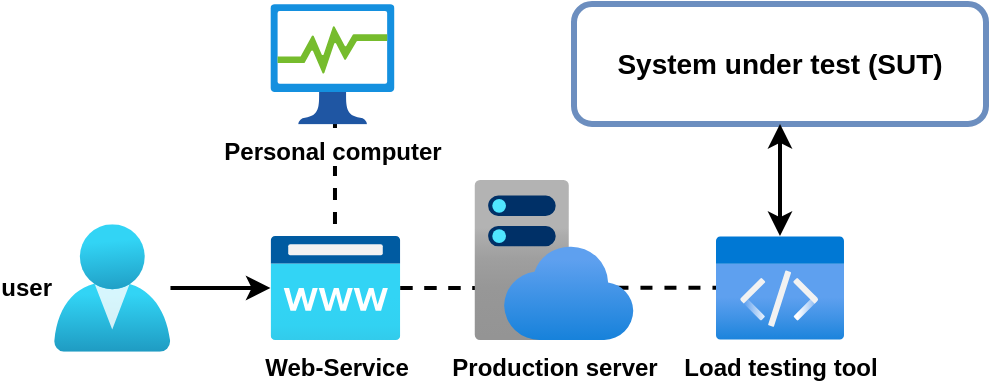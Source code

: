 <mxfile version="15.8.7" type="device"><diagram id="5ec_Qm0-CFTfLqcMguaJ" name="Seite-1"><mxGraphModel dx="1296" dy="1008" grid="1" gridSize="10" guides="1" tooltips="1" connect="1" arrows="1" fold="1" page="1" pageScale="1" pageWidth="827" pageHeight="1169" math="0" shadow="0"><root><mxCell id="0"/><mxCell id="1" parent="0"/><mxCell id="h8nvH6QY34M3jLyMbeCu-34" value="" style="endArrow=none;dashed=1;html=1;rounded=0;strokeWidth=2;" edge="1" parent="1" source="h8nvH6QY34M3jLyMbeCu-5"><mxGeometry width="50" height="50" relative="1" as="geometry"><mxPoint x="324.23" y="151.87" as="sourcePoint"/><mxPoint x="361" y="151.87" as="targetPoint"/></mxGeometry></mxCell><mxCell id="h8nvH6QY34M3jLyMbeCu-32" value="" style="endArrow=none;dashed=1;html=1;rounded=0;strokeWidth=2;" edge="1" parent="1"><mxGeometry width="50" height="50" relative="1" as="geometry"><mxPoint x="170.49" y="132" as="sourcePoint"/><mxPoint x="170.49" y="50" as="targetPoint"/></mxGeometry></mxCell><mxCell id="h8nvH6QY34M3jLyMbeCu-3" value="user" style="aspect=fixed;html=1;points=[];align=right;image;fontSize=12;image=img/lib/azure2/identity/Users.svg;fontStyle=1;labelPosition=left;verticalLabelPosition=middle;verticalAlign=middle;" vertex="1" parent="1"><mxGeometry x="30" y="120.16" width="58.23" height="63.69" as="geometry"/></mxCell><mxCell id="h8nvH6QY34M3jLyMbeCu-5" value="Web-Service" style="aspect=fixed;html=1;points=[];align=center;image;fontSize=12;image=img/lib/azure2/app_services/App_Service_Domains.svg;fontStyle=1" vertex="1" parent="1"><mxGeometry x="138.23" y="126" width="65" height="52" as="geometry"/></mxCell><mxCell id="h8nvH6QY34M3jLyMbeCu-6" value="System under test (SUT)" style="rounded=1;whiteSpace=wrap;html=1;strokeColor=#6C8EBF;strokeWidth=3;fillColor=none;fontSize=14;fontStyle=1" vertex="1" parent="1"><mxGeometry x="290" y="10" width="206" height="60" as="geometry"/></mxCell><mxCell id="h8nvH6QY34M3jLyMbeCu-10" value="Load testing tool" style="aspect=fixed;html=1;points=[];align=center;image;fontSize=12;image=img/lib/azure2/general/Code.svg;fontStyle=1;labelBackgroundColor=#FFFFFF;labelBorderColor=none;fontColor=default;" vertex="1" parent="1"><mxGeometry x="361" y="126" width="64" height="52" as="geometry"/></mxCell><mxCell id="h8nvH6QY34M3jLyMbeCu-11" value="" style="endArrow=classic;startArrow=classic;html=1;rounded=0;fontSize=14;fontColor=default;strokeWidth=2;" edge="1" parent="1" source="h8nvH6QY34M3jLyMbeCu-10" target="h8nvH6QY34M3jLyMbeCu-6"><mxGeometry width="50" height="50" relative="1" as="geometry"><mxPoint x="289.23" y="40" as="sourcePoint"/><mxPoint x="339.23" y="-10" as="targetPoint"/></mxGeometry></mxCell><mxCell id="h8nvH6QY34M3jLyMbeCu-15" value="" style="endArrow=classic;html=1;rounded=0;fontSize=14;fontColor=default;strokeWidth=2;" edge="1" parent="1" source="h8nvH6QY34M3jLyMbeCu-3" target="h8nvH6QY34M3jLyMbeCu-5"><mxGeometry width="50" height="50" relative="1" as="geometry"><mxPoint x="228.23" y="190" as="sourcePoint"/><mxPoint x="278.23" y="140" as="targetPoint"/></mxGeometry></mxCell><mxCell id="h8nvH6QY34M3jLyMbeCu-19" value="Production server" style="aspect=fixed;html=1;points=[];align=center;image;fontSize=12;image=img/lib/azure2/app_services/App_Service_Plans.svg;fontStyle=1" vertex="1" parent="1"><mxGeometry x="240" y="98.0" width="80" height="80" as="geometry"/></mxCell><mxCell id="h8nvH6QY34M3jLyMbeCu-31" value="Personal computer" style="aspect=fixed;html=1;points=[];align=center;image;fontSize=12;image=img/lib/azure2/general/Process_Explorer.svg;fontStyle=1" vertex="1" parent="1"><mxGeometry x="138.23" y="10" width="62" height="60.23" as="geometry"/></mxCell><mxCell id="h8nvH6QY34M3jLyMbeCu-33" value="" style="endArrow=none;dashed=1;html=1;rounded=0;strokeWidth=2;" edge="1" parent="1" source="h8nvH6QY34M3jLyMbeCu-5"><mxGeometry width="50" height="50" relative="1" as="geometry"><mxPoint x="170" y="190" as="sourcePoint"/><mxPoint x="240" y="152" as="targetPoint"/></mxGeometry></mxCell></root></mxGraphModel></diagram></mxfile>
